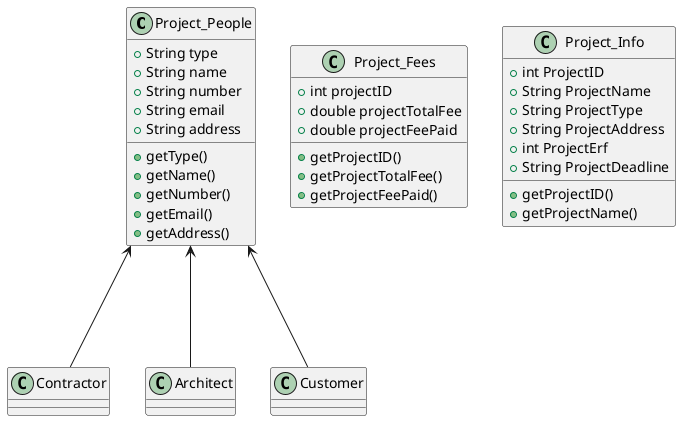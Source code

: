 @startuml
class Project_People{

    +String type
    +String name
    +String number
    +String email
    +String address
    +getType()
    +getName()
    +getNumber()
    +getEmail()
    +getAddress()
}

Project_People <--- Contractor
Project_People <--- Architect
Project_People <--- Customer

class Project_Fees{
    +int projectID
    +double projectTotalFee
    +double projectFeePaid
    +getProjectID()
    +getProjectTotalFee()
    +getProjectFeePaid()
}

class Project_Info{
    +int ProjectID
    +String ProjectName
    +String ProjectType
    +String ProjectAddress
    +int ProjectErf
    +String ProjectDeadline
    +getProjectID()
    +getProjectName()

}


@enduml